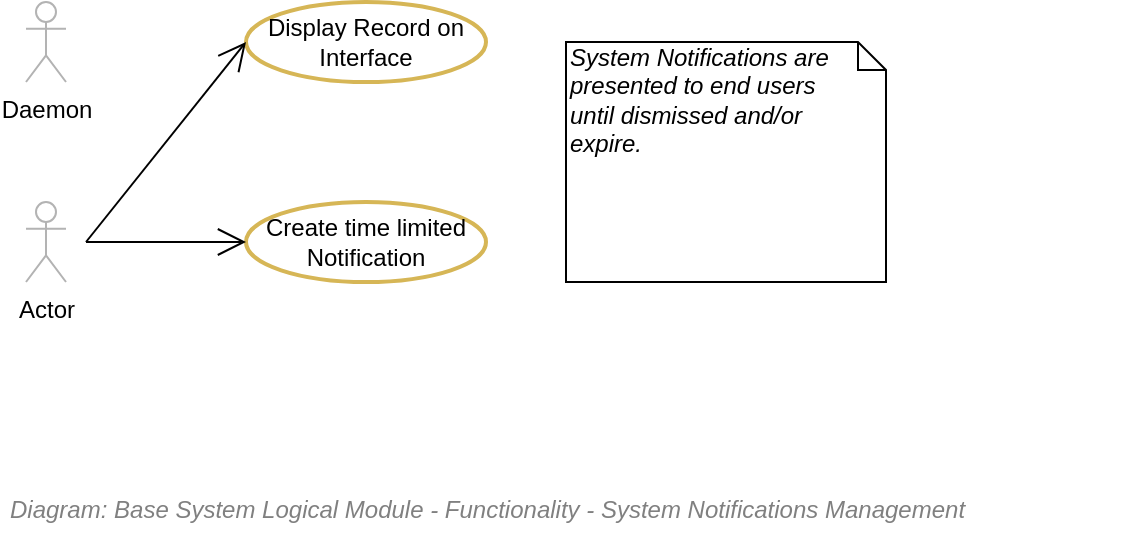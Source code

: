 <mxfile compressed="false" version="18.0.8" type="google">
  <diagram id="5vKPIbCIWK__K9a_hM_l" name="System Notification Management">
    <mxGraphModel grid="1" page="1" gridSize="10" guides="1" tooltips="1" connect="1" arrows="1" fold="1" pageScale="1" pageWidth="827" pageHeight="1169" math="0" shadow="0">
      <root>
        <mxCell id="6zsalb_4Q6Wy_RO658KX-0" />
        <mxCell id="aUDsEq78Ny2xMxmlCQFK-10" value="Diagram/Use Case" style="" parent="6zsalb_4Q6Wy_RO658KX-0" />
        <mxCell id="G2YGzBIEyCHCyImguqGH-0" value="Actor" style="shape=umlActor;verticalLabelPosition=bottom;labelBackgroundColor=#ffffff;verticalAlign=top;html=1;shadow=0;glass=0;comic=0;strokeColor=#B3B3B3;strokeWidth=1;fillColor=none;fontSize=12;fontColor=#000000;align=center;" vertex="1" parent="aUDsEq78Ny2xMxmlCQFK-10">
          <mxGeometry x="130" y="280" width="20" height="40" as="geometry" />
        </mxCell>
        <mxCell id="G2YGzBIEyCHCyImguqGH-1" value="Create time limited Notification" style="ellipse;whiteSpace=wrap;html=1;shadow=0;glass=0;comic=0;strokeColor=#d6b656;strokeWidth=2;fillColor=none;fontSize=12;align=center;" vertex="1" parent="aUDsEq78Ny2xMxmlCQFK-10">
          <mxGeometry x="240" y="280" width="120" height="40" as="geometry" />
        </mxCell>
        <mxCell id="aUDsEq78Ny2xMxmlCQFK-0" value="" style="endArrow=open;endFill=1;endSize=12;html=1;strokeColor=#000000;fontSize=12;entryX=0;entryY=0.5;entryDx=0;entryDy=0;" edge="1" parent="aUDsEq78Ny2xMxmlCQFK-10" target="G2YGzBIEyCHCyImguqGH-1">
          <mxGeometry width="160" relative="1" as="geometry">
            <mxPoint x="160" y="300" as="sourcePoint" />
            <mxPoint x="240" y="340" as="targetPoint" />
          </mxGeometry>
        </mxCell>
        <mxCell id="xvw5Yh81JnMjIIq9px5H-0" value="Display Record on Interface" style="ellipse;whiteSpace=wrap;html=1;shadow=0;glass=0;comic=0;strokeColor=#d6b656;strokeWidth=2;fillColor=none;fontSize=12;align=center;" vertex="1" parent="aUDsEq78Ny2xMxmlCQFK-10">
          <mxGeometry x="240" y="180" width="120" height="40" as="geometry" />
        </mxCell>
        <mxCell id="xvw5Yh81JnMjIIq9px5H-1" value="" style="endArrow=open;endFill=1;endSize=12;html=1;strokeColor=#000000;fontSize=12;entryX=0;entryY=0.5;entryDx=0;entryDy=0;" edge="1" parent="aUDsEq78Ny2xMxmlCQFK-10" target="xvw5Yh81JnMjIIq9px5H-0">
          <mxGeometry width="160" relative="1" as="geometry">
            <mxPoint x="160" y="300" as="sourcePoint" />
            <mxPoint x="250" y="310" as="targetPoint" />
          </mxGeometry>
        </mxCell>
        <mxCell id="Z808c7YQ38qPX5PoB6_y-0" value="Daemon" style="shape=umlActor;verticalLabelPosition=bottom;labelBackgroundColor=#ffffff;verticalAlign=top;html=1;shadow=0;glass=0;comic=0;strokeColor=#B3B3B3;strokeWidth=1;fillColor=none;fontSize=12;fontColor=#000000;align=center;" vertex="1" parent="aUDsEq78Ny2xMxmlCQFK-10">
          <mxGeometry x="130" y="180" width="20" height="40" as="geometry" />
        </mxCell>
        <mxCell id="fQ8Tb4TJHlXgaxiWL6We-0" value="Title/Diagram" parent="6zsalb_4Q6Wy_RO658KX-0" />
        <mxCell id="pR05Vp6-c_UAXGHB-9SX-1" value="&lt;font style=&quot;font-size: 12px&quot;&gt;Diagram: Base System Logical Module -&amp;nbsp;Functionality -&amp;nbsp;System Notifications Management&lt;/font&gt;" style="text;strokeColor=none;fillColor=none;html=1;fontSize=24;fontStyle=2;verticalAlign=middle;align=left;shadow=0;glass=0;comic=0;opacity=30;fontColor=#808080;" vertex="1" parent="fQ8Tb4TJHlXgaxiWL6We-0">
          <mxGeometry x="120" y="420" width="520" height="20" as="geometry" />
        </mxCell>
        <mxCell id="FPPdZPXUPv9n0KayTUjE-1" value="System Notifications are presented to end users until dismissed and/or expire." style="shape=note;whiteSpace=wrap;html=1;size=14;verticalAlign=top;align=left;spacingTop=-6;strokeWidth=1;fontSize=12;fontStyle=2;spacingRight=16;" vertex="1" parent="fQ8Tb4TJHlXgaxiWL6We-0">
          <mxGeometry x="400" y="200" width="160" height="120" as="geometry" />
        </mxCell>
        <mxCell id="kJFmuFiU3wEKo-ty_FbZ-0" value="About" style="" parent="6zsalb_4Q6Wy_RO658KX-0" />
        <UserObject label="" tooltip="ABOUT&#xa;&#xa;Functionality &#xa;within the Base Logical Module&#xa;for handling common Diagnostic Tracing.&#xa;Diagnostic tracing is not saved to the Core relational database -- it usually goes to a rolling text log file, and sometimes is saved asynchronously to an cloud service.&#xa;&#xa;System specific Diagnostic log files should be local to the system (for both latency and access reasons) -- then exported to a central location for security and/or enterprise monitoring reasons." id="XdkydOQAid-UxDZSyXBN-0">
          <mxCell style="shape=image;html=1;verticalAlign=top;verticalLabelPosition=bottom;labelBackgroundColor=#ffffff;imageAspect=0;aspect=fixed;image=https://cdn1.iconfinder.com/data/icons/hawcons/32/699014-icon-28-information-128.png;shadow=0;dashed=0;fontFamily=Helvetica;fontSize=12;fontColor=#000000;align=center;strokeColor=#000000;fillColor=#505050;dashPattern=1 1;" vertex="1" parent="kJFmuFiU3wEKo-ty_FbZ-0">
            <mxGeometry x="660" y="380" width="20" height="20" as="geometry" />
          </mxCell>
        </UserObject>
      </root>
    </mxGraphModel>
  </diagram>
</mxfile>
